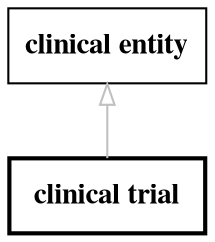 // biolink model
digraph {
	graph [fontsize=32 penwidth=5]
	node [color=black fontname="times bold" shape=rectangle]
	edge [color=gray fontcolor=darkgray]
	"clinical trial" [label=" clinical trial " style=bold]
	"clinical entity" -> "clinical trial" [label="" arrowtail=onormal dir=back]
}

